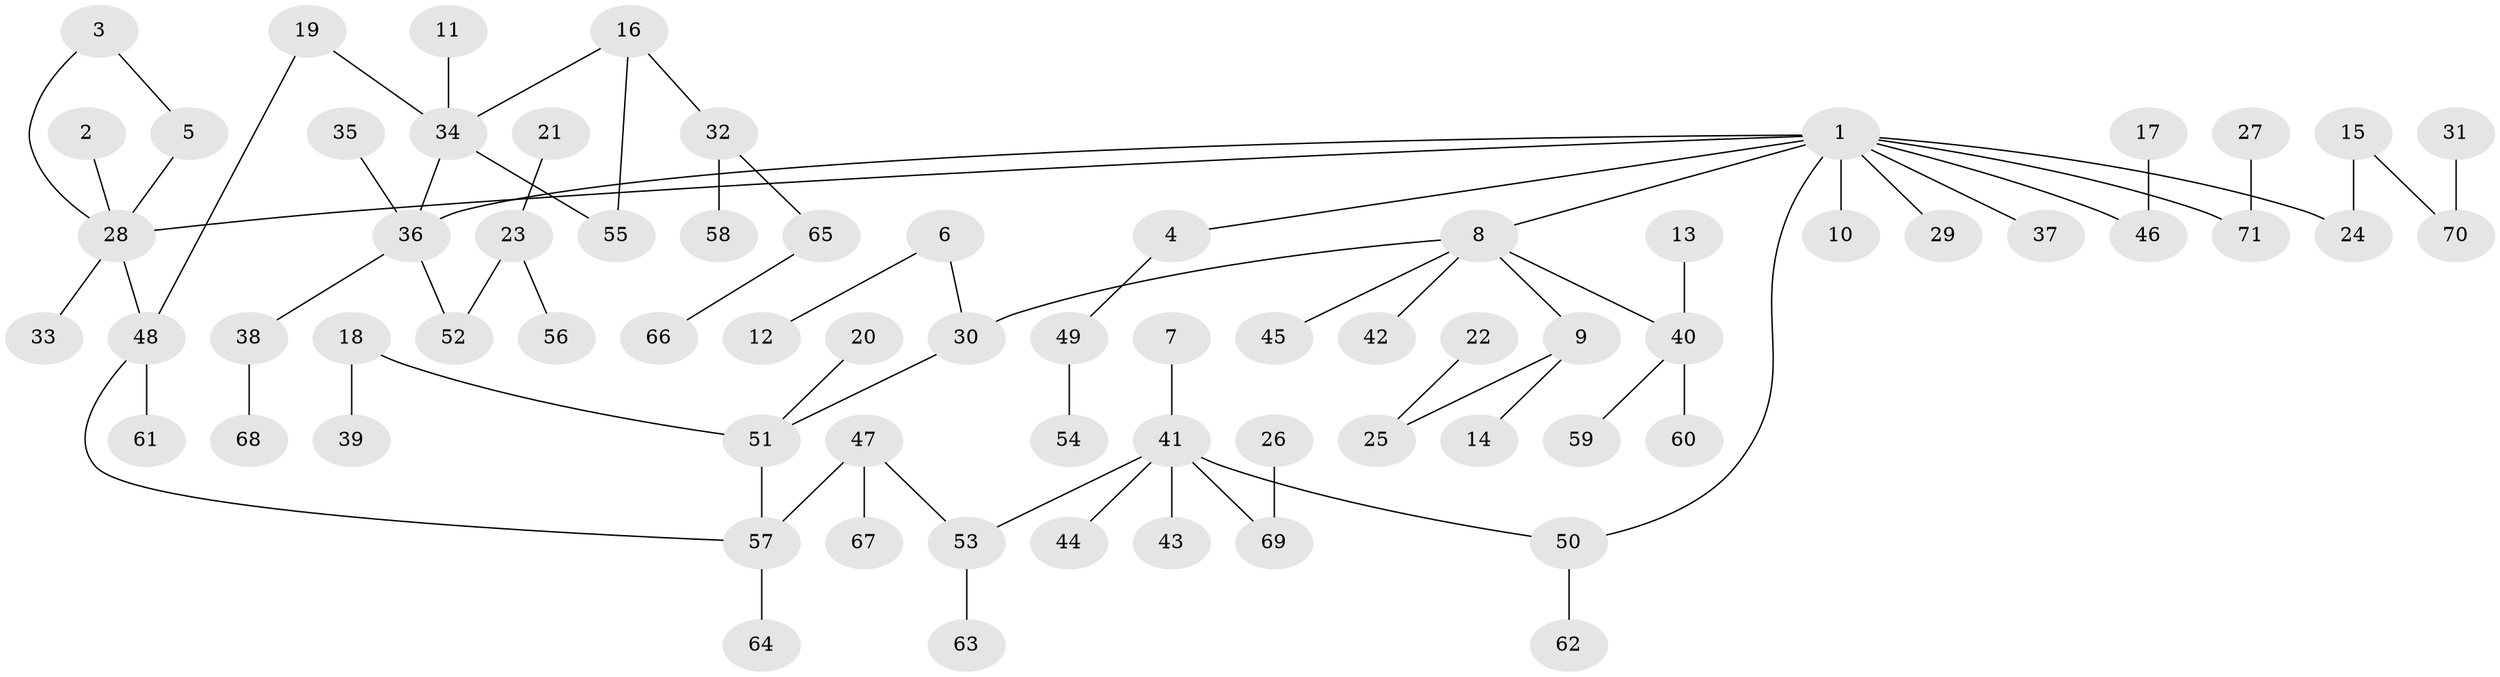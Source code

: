 // original degree distribution, {7: 0.007042253521126761, 5: 0.04225352112676056, 3: 0.1619718309859155, 2: 0.28169014084507044, 6: 0.014084507042253521, 4: 0.056338028169014086, 1: 0.43661971830985913}
// Generated by graph-tools (version 1.1) at 2025/25/03/09/25 03:25:29]
// undirected, 71 vertices, 75 edges
graph export_dot {
graph [start="1"]
  node [color=gray90,style=filled];
  1;
  2;
  3;
  4;
  5;
  6;
  7;
  8;
  9;
  10;
  11;
  12;
  13;
  14;
  15;
  16;
  17;
  18;
  19;
  20;
  21;
  22;
  23;
  24;
  25;
  26;
  27;
  28;
  29;
  30;
  31;
  32;
  33;
  34;
  35;
  36;
  37;
  38;
  39;
  40;
  41;
  42;
  43;
  44;
  45;
  46;
  47;
  48;
  49;
  50;
  51;
  52;
  53;
  54;
  55;
  56;
  57;
  58;
  59;
  60;
  61;
  62;
  63;
  64;
  65;
  66;
  67;
  68;
  69;
  70;
  71;
  1 -- 4 [weight=1.0];
  1 -- 8 [weight=1.0];
  1 -- 10 [weight=1.0];
  1 -- 24 [weight=1.0];
  1 -- 28 [weight=1.0];
  1 -- 29 [weight=1.0];
  1 -- 36 [weight=1.0];
  1 -- 37 [weight=1.0];
  1 -- 46 [weight=1.0];
  1 -- 50 [weight=1.0];
  1 -- 71 [weight=1.0];
  2 -- 28 [weight=1.0];
  3 -- 5 [weight=1.0];
  3 -- 28 [weight=1.0];
  4 -- 49 [weight=1.0];
  5 -- 28 [weight=1.0];
  6 -- 12 [weight=1.0];
  6 -- 30 [weight=1.0];
  7 -- 41 [weight=1.0];
  8 -- 9 [weight=1.0];
  8 -- 30 [weight=1.0];
  8 -- 40 [weight=1.0];
  8 -- 42 [weight=1.0];
  8 -- 45 [weight=1.0];
  9 -- 14 [weight=1.0];
  9 -- 25 [weight=1.0];
  11 -- 34 [weight=1.0];
  13 -- 40 [weight=1.0];
  15 -- 24 [weight=1.0];
  15 -- 70 [weight=1.0];
  16 -- 32 [weight=1.0];
  16 -- 34 [weight=1.0];
  16 -- 55 [weight=1.0];
  17 -- 46 [weight=1.0];
  18 -- 39 [weight=1.0];
  18 -- 51 [weight=1.0];
  19 -- 34 [weight=1.0];
  19 -- 48 [weight=1.0];
  20 -- 51 [weight=1.0];
  21 -- 23 [weight=1.0];
  22 -- 25 [weight=1.0];
  23 -- 52 [weight=1.0];
  23 -- 56 [weight=1.0];
  26 -- 69 [weight=1.0];
  27 -- 71 [weight=1.0];
  28 -- 33 [weight=1.0];
  28 -- 48 [weight=1.0];
  30 -- 51 [weight=1.0];
  31 -- 70 [weight=1.0];
  32 -- 58 [weight=1.0];
  32 -- 65 [weight=1.0];
  34 -- 36 [weight=1.0];
  34 -- 55 [weight=1.0];
  35 -- 36 [weight=1.0];
  36 -- 38 [weight=1.0];
  36 -- 52 [weight=1.0];
  38 -- 68 [weight=1.0];
  40 -- 59 [weight=1.0];
  40 -- 60 [weight=1.0];
  41 -- 43 [weight=1.0];
  41 -- 44 [weight=1.0];
  41 -- 50 [weight=1.0];
  41 -- 53 [weight=1.0];
  41 -- 69 [weight=1.0];
  47 -- 53 [weight=1.0];
  47 -- 57 [weight=1.0];
  47 -- 67 [weight=1.0];
  48 -- 57 [weight=1.0];
  48 -- 61 [weight=1.0];
  49 -- 54 [weight=1.0];
  50 -- 62 [weight=1.0];
  51 -- 57 [weight=1.0];
  53 -- 63 [weight=1.0];
  57 -- 64 [weight=1.0];
  65 -- 66 [weight=1.0];
}
